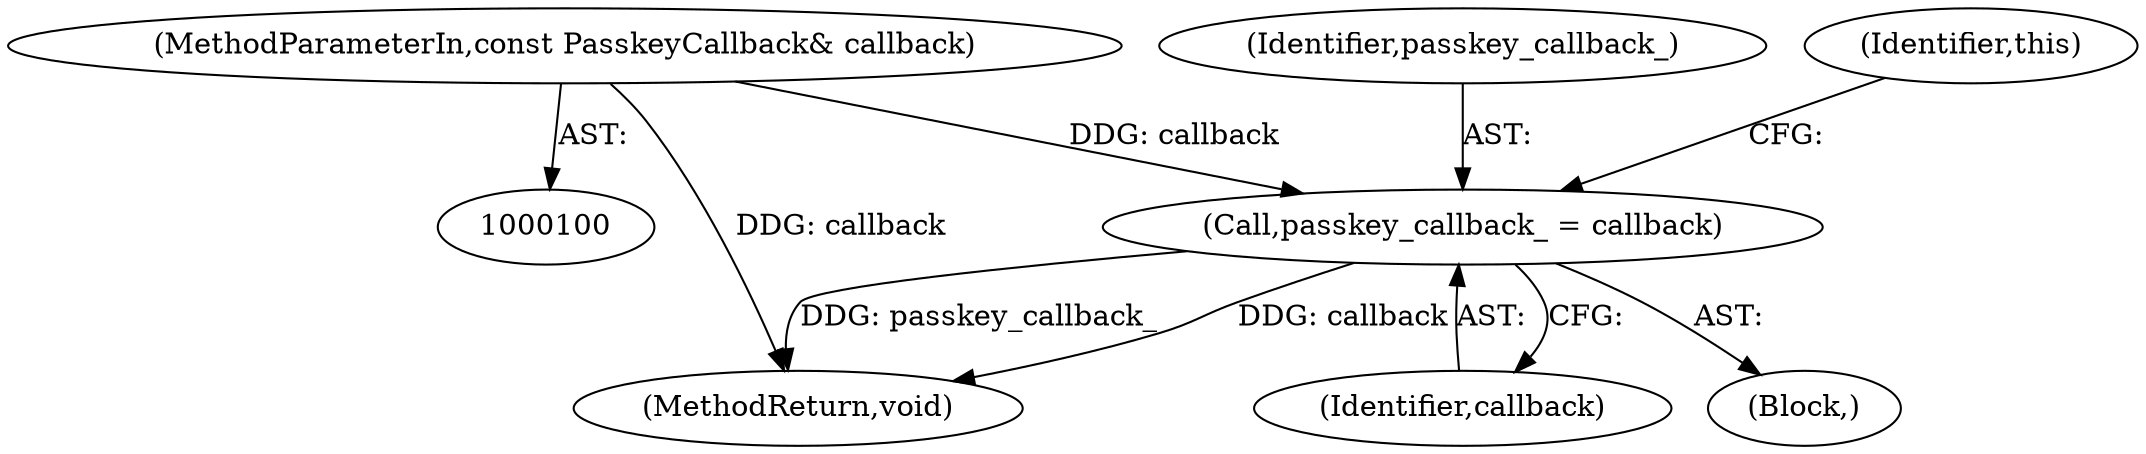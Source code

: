 digraph "1_Chrome_d358f57009b85fb7440208afa5ba87636b491889_22@del" {
"1000124" [label="(Call,passkey_callback_ = callback)"];
"1000102" [label="(MethodParameterIn,const PasskeyCallback& callback)"];
"1000102" [label="(MethodParameterIn,const PasskeyCallback& callback)"];
"1000125" [label="(Identifier,passkey_callback_)"];
"1000126" [label="(Identifier,callback)"];
"1000132" [label="(MethodReturn,void)"];
"1000103" [label="(Block,)"];
"1000128" [label="(Identifier,this)"];
"1000124" [label="(Call,passkey_callback_ = callback)"];
"1000124" -> "1000103"  [label="AST: "];
"1000124" -> "1000126"  [label="CFG: "];
"1000125" -> "1000124"  [label="AST: "];
"1000126" -> "1000124"  [label="AST: "];
"1000128" -> "1000124"  [label="CFG: "];
"1000124" -> "1000132"  [label="DDG: passkey_callback_"];
"1000124" -> "1000132"  [label="DDG: callback"];
"1000102" -> "1000124"  [label="DDG: callback"];
"1000102" -> "1000100"  [label="AST: "];
"1000102" -> "1000132"  [label="DDG: callback"];
}
